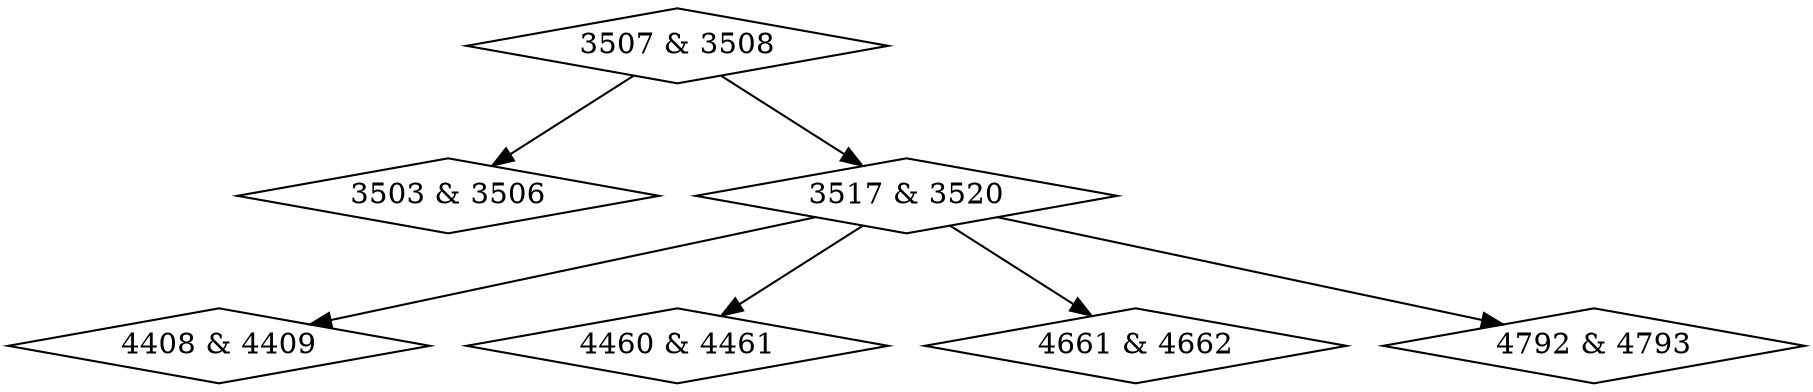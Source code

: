 digraph {
0 [label = "3503 & 3506", shape = diamond];
1 [label = "3507 & 3508", shape = diamond];
2 [label = "3517 & 3520", shape = diamond];
3 [label = "4408 & 4409", shape = diamond];
4 [label = "4460 & 4461", shape = diamond];
5 [label = "4661 & 4662", shape = diamond];
6 [label = "4792 & 4793", shape = diamond];
1->0;
1->2;
2->3;
2->4;
2->5;
2->6;
}
